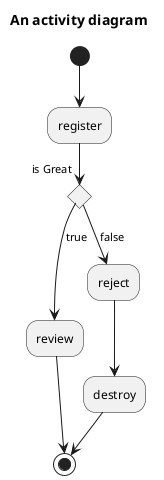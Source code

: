 @startuml
title An activity diagram
(*) --> "register"
if "is Great" then
--> [true] "review"
else
--> [false] "reject"
"review" --> (*)
"reject" --> "destroy"
"destroy" --> (*)
@enduml
